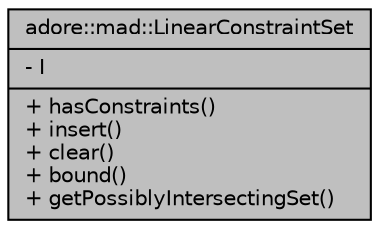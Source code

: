 digraph "adore::mad::LinearConstraintSet"
{
 // LATEX_PDF_SIZE
  edge [fontname="Helvetica",fontsize="10",labelfontname="Helvetica",labelfontsize="10"];
  node [fontname="Helvetica",fontsize="10",shape=record];
  Node1 [label="{adore::mad::LinearConstraintSet\n|- I\l|+ hasConstraints()\l+ insert()\l+ clear()\l+ bound()\l+ getPossiblyIntersectingSet()\l}",height=0.2,width=0.4,color="black", fillcolor="grey75", style="filled", fontcolor="black",tooltip=" "];
}
